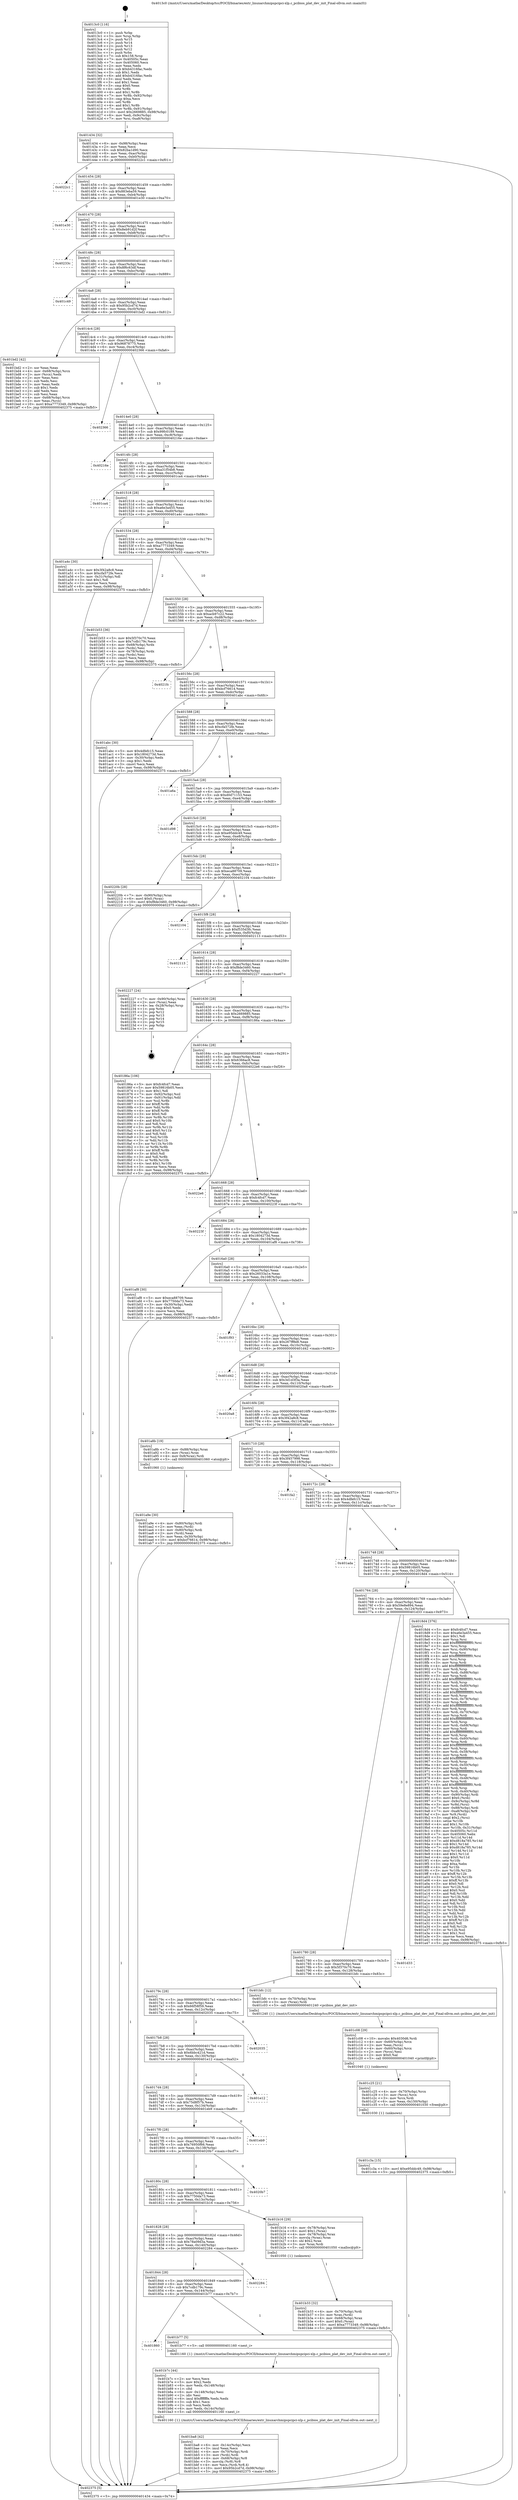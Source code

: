 digraph "0x4013c0" {
  label = "0x4013c0 (/mnt/c/Users/mathe/Desktop/tcc/POCII/binaries/extr_linuxarchmipspcipci-xlp.c_pcibios_plat_dev_init_Final-ollvm.out::main(0))"
  labelloc = "t"
  node[shape=record]

  Entry [label="",width=0.3,height=0.3,shape=circle,fillcolor=black,style=filled]
  "0x401434" [label="{
     0x401434 [32]\l
     | [instrs]\l
     &nbsp;&nbsp;0x401434 \<+6\>: mov -0x98(%rbp),%eax\l
     &nbsp;&nbsp;0x40143a \<+2\>: mov %eax,%ecx\l
     &nbsp;&nbsp;0x40143c \<+6\>: sub $0x82ba1d90,%ecx\l
     &nbsp;&nbsp;0x401442 \<+6\>: mov %eax,-0xac(%rbp)\l
     &nbsp;&nbsp;0x401448 \<+6\>: mov %ecx,-0xb0(%rbp)\l
     &nbsp;&nbsp;0x40144e \<+6\>: je 00000000004022c1 \<main+0xf01\>\l
  }"]
  "0x4022c1" [label="{
     0x4022c1\l
  }", style=dashed]
  "0x401454" [label="{
     0x401454 [28]\l
     | [instrs]\l
     &nbsp;&nbsp;0x401454 \<+5\>: jmp 0000000000401459 \<main+0x99\>\l
     &nbsp;&nbsp;0x401459 \<+6\>: mov -0xac(%rbp),%eax\l
     &nbsp;&nbsp;0x40145f \<+5\>: sub $0x883eba59,%eax\l
     &nbsp;&nbsp;0x401464 \<+6\>: mov %eax,-0xb4(%rbp)\l
     &nbsp;&nbsp;0x40146a \<+6\>: je 0000000000401e30 \<main+0xa70\>\l
  }"]
  Exit [label="",width=0.3,height=0.3,shape=circle,fillcolor=black,style=filled,peripheries=2]
  "0x401e30" [label="{
     0x401e30\l
  }", style=dashed]
  "0x401470" [label="{
     0x401470 [28]\l
     | [instrs]\l
     &nbsp;&nbsp;0x401470 \<+5\>: jmp 0000000000401475 \<main+0xb5\>\l
     &nbsp;&nbsp;0x401475 \<+6\>: mov -0xac(%rbp),%eax\l
     &nbsp;&nbsp;0x40147b \<+5\>: sub $0x8eb91d2f,%eax\l
     &nbsp;&nbsp;0x401480 \<+6\>: mov %eax,-0xb8(%rbp)\l
     &nbsp;&nbsp;0x401486 \<+6\>: je 000000000040233c \<main+0xf7c\>\l
  }"]
  "0x401c3a" [label="{
     0x401c3a [15]\l
     | [instrs]\l
     &nbsp;&nbsp;0x401c3a \<+10\>: movl $0xe95ddc49,-0x98(%rbp)\l
     &nbsp;&nbsp;0x401c44 \<+5\>: jmp 0000000000402375 \<main+0xfb5\>\l
  }"]
  "0x40233c" [label="{
     0x40233c\l
  }", style=dashed]
  "0x40148c" [label="{
     0x40148c [28]\l
     | [instrs]\l
     &nbsp;&nbsp;0x40148c \<+5\>: jmp 0000000000401491 \<main+0xd1\>\l
     &nbsp;&nbsp;0x401491 \<+6\>: mov -0xac(%rbp),%eax\l
     &nbsp;&nbsp;0x401497 \<+5\>: sub $0x8f6c63df,%eax\l
     &nbsp;&nbsp;0x40149c \<+6\>: mov %eax,-0xbc(%rbp)\l
     &nbsp;&nbsp;0x4014a2 \<+6\>: je 0000000000401c49 \<main+0x889\>\l
  }"]
  "0x401c25" [label="{
     0x401c25 [21]\l
     | [instrs]\l
     &nbsp;&nbsp;0x401c25 \<+4\>: mov -0x70(%rbp),%rcx\l
     &nbsp;&nbsp;0x401c29 \<+3\>: mov (%rcx),%rcx\l
     &nbsp;&nbsp;0x401c2c \<+3\>: mov %rcx,%rdi\l
     &nbsp;&nbsp;0x401c2f \<+6\>: mov %eax,-0x150(%rbp)\l
     &nbsp;&nbsp;0x401c35 \<+5\>: call 0000000000401030 \<free@plt\>\l
     | [calls]\l
     &nbsp;&nbsp;0x401030 \{1\} (unknown)\l
  }"]
  "0x401c49" [label="{
     0x401c49\l
  }", style=dashed]
  "0x4014a8" [label="{
     0x4014a8 [28]\l
     | [instrs]\l
     &nbsp;&nbsp;0x4014a8 \<+5\>: jmp 00000000004014ad \<main+0xed\>\l
     &nbsp;&nbsp;0x4014ad \<+6\>: mov -0xac(%rbp),%eax\l
     &nbsp;&nbsp;0x4014b3 \<+5\>: sub $0x95b2cd7d,%eax\l
     &nbsp;&nbsp;0x4014b8 \<+6\>: mov %eax,-0xc0(%rbp)\l
     &nbsp;&nbsp;0x4014be \<+6\>: je 0000000000401bd2 \<main+0x812\>\l
  }"]
  "0x401c08" [label="{
     0x401c08 [29]\l
     | [instrs]\l
     &nbsp;&nbsp;0x401c08 \<+10\>: movabs $0x4030d6,%rdi\l
     &nbsp;&nbsp;0x401c12 \<+4\>: mov -0x60(%rbp),%rcx\l
     &nbsp;&nbsp;0x401c16 \<+2\>: mov %eax,(%rcx)\l
     &nbsp;&nbsp;0x401c18 \<+4\>: mov -0x60(%rbp),%rcx\l
     &nbsp;&nbsp;0x401c1c \<+2\>: mov (%rcx),%esi\l
     &nbsp;&nbsp;0x401c1e \<+2\>: mov $0x0,%al\l
     &nbsp;&nbsp;0x401c20 \<+5\>: call 0000000000401040 \<printf@plt\>\l
     | [calls]\l
     &nbsp;&nbsp;0x401040 \{1\} (unknown)\l
  }"]
  "0x401bd2" [label="{
     0x401bd2 [42]\l
     | [instrs]\l
     &nbsp;&nbsp;0x401bd2 \<+2\>: xor %eax,%eax\l
     &nbsp;&nbsp;0x401bd4 \<+4\>: mov -0x68(%rbp),%rcx\l
     &nbsp;&nbsp;0x401bd8 \<+2\>: mov (%rcx),%edx\l
     &nbsp;&nbsp;0x401bda \<+2\>: mov %eax,%esi\l
     &nbsp;&nbsp;0x401bdc \<+2\>: sub %edx,%esi\l
     &nbsp;&nbsp;0x401bde \<+2\>: mov %eax,%edx\l
     &nbsp;&nbsp;0x401be0 \<+3\>: sub $0x1,%edx\l
     &nbsp;&nbsp;0x401be3 \<+2\>: add %edx,%esi\l
     &nbsp;&nbsp;0x401be5 \<+2\>: sub %esi,%eax\l
     &nbsp;&nbsp;0x401be7 \<+4\>: mov -0x68(%rbp),%rcx\l
     &nbsp;&nbsp;0x401beb \<+2\>: mov %eax,(%rcx)\l
     &nbsp;&nbsp;0x401bed \<+10\>: movl $0xa7773349,-0x98(%rbp)\l
     &nbsp;&nbsp;0x401bf7 \<+5\>: jmp 0000000000402375 \<main+0xfb5\>\l
  }"]
  "0x4014c4" [label="{
     0x4014c4 [28]\l
     | [instrs]\l
     &nbsp;&nbsp;0x4014c4 \<+5\>: jmp 00000000004014c9 \<main+0x109\>\l
     &nbsp;&nbsp;0x4014c9 \<+6\>: mov -0xac(%rbp),%eax\l
     &nbsp;&nbsp;0x4014cf \<+5\>: sub $0x96878775,%eax\l
     &nbsp;&nbsp;0x4014d4 \<+6\>: mov %eax,-0xc4(%rbp)\l
     &nbsp;&nbsp;0x4014da \<+6\>: je 0000000000402366 \<main+0xfa6\>\l
  }"]
  "0x401ba8" [label="{
     0x401ba8 [42]\l
     | [instrs]\l
     &nbsp;&nbsp;0x401ba8 \<+6\>: mov -0x14c(%rbp),%ecx\l
     &nbsp;&nbsp;0x401bae \<+3\>: imul %eax,%ecx\l
     &nbsp;&nbsp;0x401bb1 \<+4\>: mov -0x70(%rbp),%rdi\l
     &nbsp;&nbsp;0x401bb5 \<+3\>: mov (%rdi),%rdi\l
     &nbsp;&nbsp;0x401bb8 \<+4\>: mov -0x68(%rbp),%r8\l
     &nbsp;&nbsp;0x401bbc \<+3\>: movslq (%r8),%r8\l
     &nbsp;&nbsp;0x401bbf \<+4\>: mov %ecx,(%rdi,%r8,4)\l
     &nbsp;&nbsp;0x401bc3 \<+10\>: movl $0x95b2cd7d,-0x98(%rbp)\l
     &nbsp;&nbsp;0x401bcd \<+5\>: jmp 0000000000402375 \<main+0xfb5\>\l
  }"]
  "0x402366" [label="{
     0x402366\l
  }", style=dashed]
  "0x4014e0" [label="{
     0x4014e0 [28]\l
     | [instrs]\l
     &nbsp;&nbsp;0x4014e0 \<+5\>: jmp 00000000004014e5 \<main+0x125\>\l
     &nbsp;&nbsp;0x4014e5 \<+6\>: mov -0xac(%rbp),%eax\l
     &nbsp;&nbsp;0x4014eb \<+5\>: sub $0x99fc0189,%eax\l
     &nbsp;&nbsp;0x4014f0 \<+6\>: mov %eax,-0xc8(%rbp)\l
     &nbsp;&nbsp;0x4014f6 \<+6\>: je 000000000040216e \<main+0xdae\>\l
  }"]
  "0x401b7c" [label="{
     0x401b7c [44]\l
     | [instrs]\l
     &nbsp;&nbsp;0x401b7c \<+2\>: xor %ecx,%ecx\l
     &nbsp;&nbsp;0x401b7e \<+5\>: mov $0x2,%edx\l
     &nbsp;&nbsp;0x401b83 \<+6\>: mov %edx,-0x148(%rbp)\l
     &nbsp;&nbsp;0x401b89 \<+1\>: cltd\l
     &nbsp;&nbsp;0x401b8a \<+6\>: mov -0x148(%rbp),%esi\l
     &nbsp;&nbsp;0x401b90 \<+2\>: idiv %esi\l
     &nbsp;&nbsp;0x401b92 \<+6\>: imul $0xfffffffe,%edx,%edx\l
     &nbsp;&nbsp;0x401b98 \<+3\>: sub $0x1,%ecx\l
     &nbsp;&nbsp;0x401b9b \<+2\>: sub %ecx,%edx\l
     &nbsp;&nbsp;0x401b9d \<+6\>: mov %edx,-0x14c(%rbp)\l
     &nbsp;&nbsp;0x401ba3 \<+5\>: call 0000000000401160 \<next_i\>\l
     | [calls]\l
     &nbsp;&nbsp;0x401160 \{1\} (/mnt/c/Users/mathe/Desktop/tcc/POCII/binaries/extr_linuxarchmipspcipci-xlp.c_pcibios_plat_dev_init_Final-ollvm.out::next_i)\l
  }"]
  "0x40216e" [label="{
     0x40216e\l
  }", style=dashed]
  "0x4014fc" [label="{
     0x4014fc [28]\l
     | [instrs]\l
     &nbsp;&nbsp;0x4014fc \<+5\>: jmp 0000000000401501 \<main+0x141\>\l
     &nbsp;&nbsp;0x401501 \<+6\>: mov -0xac(%rbp),%eax\l
     &nbsp;&nbsp;0x401507 \<+5\>: sub $0xa31f54b8,%eax\l
     &nbsp;&nbsp;0x40150c \<+6\>: mov %eax,-0xcc(%rbp)\l
     &nbsp;&nbsp;0x401512 \<+6\>: je 0000000000401ca4 \<main+0x8e4\>\l
  }"]
  "0x401860" [label="{
     0x401860\l
  }", style=dashed]
  "0x401ca4" [label="{
     0x401ca4\l
  }", style=dashed]
  "0x401518" [label="{
     0x401518 [28]\l
     | [instrs]\l
     &nbsp;&nbsp;0x401518 \<+5\>: jmp 000000000040151d \<main+0x15d\>\l
     &nbsp;&nbsp;0x40151d \<+6\>: mov -0xac(%rbp),%eax\l
     &nbsp;&nbsp;0x401523 \<+5\>: sub $0xa6e3a455,%eax\l
     &nbsp;&nbsp;0x401528 \<+6\>: mov %eax,-0xd0(%rbp)\l
     &nbsp;&nbsp;0x40152e \<+6\>: je 0000000000401a4c \<main+0x68c\>\l
  }"]
  "0x401b77" [label="{
     0x401b77 [5]\l
     | [instrs]\l
     &nbsp;&nbsp;0x401b77 \<+5\>: call 0000000000401160 \<next_i\>\l
     | [calls]\l
     &nbsp;&nbsp;0x401160 \{1\} (/mnt/c/Users/mathe/Desktop/tcc/POCII/binaries/extr_linuxarchmipspcipci-xlp.c_pcibios_plat_dev_init_Final-ollvm.out::next_i)\l
  }"]
  "0x401a4c" [label="{
     0x401a4c [30]\l
     | [instrs]\l
     &nbsp;&nbsp;0x401a4c \<+5\>: mov $0x3f42a8c8,%eax\l
     &nbsp;&nbsp;0x401a51 \<+5\>: mov $0xcfa572fe,%ecx\l
     &nbsp;&nbsp;0x401a56 \<+3\>: mov -0x31(%rbp),%dl\l
     &nbsp;&nbsp;0x401a59 \<+3\>: test $0x1,%dl\l
     &nbsp;&nbsp;0x401a5c \<+3\>: cmovne %ecx,%eax\l
     &nbsp;&nbsp;0x401a5f \<+6\>: mov %eax,-0x98(%rbp)\l
     &nbsp;&nbsp;0x401a65 \<+5\>: jmp 0000000000402375 \<main+0xfb5\>\l
  }"]
  "0x401534" [label="{
     0x401534 [28]\l
     | [instrs]\l
     &nbsp;&nbsp;0x401534 \<+5\>: jmp 0000000000401539 \<main+0x179\>\l
     &nbsp;&nbsp;0x401539 \<+6\>: mov -0xac(%rbp),%eax\l
     &nbsp;&nbsp;0x40153f \<+5\>: sub $0xa7773349,%eax\l
     &nbsp;&nbsp;0x401544 \<+6\>: mov %eax,-0xd4(%rbp)\l
     &nbsp;&nbsp;0x40154a \<+6\>: je 0000000000401b53 \<main+0x793\>\l
  }"]
  "0x401844" [label="{
     0x401844 [28]\l
     | [instrs]\l
     &nbsp;&nbsp;0x401844 \<+5\>: jmp 0000000000401849 \<main+0x489\>\l
     &nbsp;&nbsp;0x401849 \<+6\>: mov -0xac(%rbp),%eax\l
     &nbsp;&nbsp;0x40184f \<+5\>: sub $0x7cdb179c,%eax\l
     &nbsp;&nbsp;0x401854 \<+6\>: mov %eax,-0x144(%rbp)\l
     &nbsp;&nbsp;0x40185a \<+6\>: je 0000000000401b77 \<main+0x7b7\>\l
  }"]
  "0x401b53" [label="{
     0x401b53 [36]\l
     | [instrs]\l
     &nbsp;&nbsp;0x401b53 \<+5\>: mov $0x5f370c70,%eax\l
     &nbsp;&nbsp;0x401b58 \<+5\>: mov $0x7cdb179c,%ecx\l
     &nbsp;&nbsp;0x401b5d \<+4\>: mov -0x68(%rbp),%rdx\l
     &nbsp;&nbsp;0x401b61 \<+2\>: mov (%rdx),%esi\l
     &nbsp;&nbsp;0x401b63 \<+4\>: mov -0x78(%rbp),%rdx\l
     &nbsp;&nbsp;0x401b67 \<+2\>: cmp (%rdx),%esi\l
     &nbsp;&nbsp;0x401b69 \<+3\>: cmovl %ecx,%eax\l
     &nbsp;&nbsp;0x401b6c \<+6\>: mov %eax,-0x98(%rbp)\l
     &nbsp;&nbsp;0x401b72 \<+5\>: jmp 0000000000402375 \<main+0xfb5\>\l
  }"]
  "0x401550" [label="{
     0x401550 [28]\l
     | [instrs]\l
     &nbsp;&nbsp;0x401550 \<+5\>: jmp 0000000000401555 \<main+0x195\>\l
     &nbsp;&nbsp;0x401555 \<+6\>: mov -0xac(%rbp),%eax\l
     &nbsp;&nbsp;0x40155b \<+5\>: sub $0xacb97c22,%eax\l
     &nbsp;&nbsp;0x401560 \<+6\>: mov %eax,-0xd8(%rbp)\l
     &nbsp;&nbsp;0x401566 \<+6\>: je 00000000004021fc \<main+0xe3c\>\l
  }"]
  "0x402284" [label="{
     0x402284\l
  }", style=dashed]
  "0x4021fc" [label="{
     0x4021fc\l
  }", style=dashed]
  "0x40156c" [label="{
     0x40156c [28]\l
     | [instrs]\l
     &nbsp;&nbsp;0x40156c \<+5\>: jmp 0000000000401571 \<main+0x1b1\>\l
     &nbsp;&nbsp;0x401571 \<+6\>: mov -0xac(%rbp),%eax\l
     &nbsp;&nbsp;0x401577 \<+5\>: sub $0xbcf76614,%eax\l
     &nbsp;&nbsp;0x40157c \<+6\>: mov %eax,-0xdc(%rbp)\l
     &nbsp;&nbsp;0x401582 \<+6\>: je 0000000000401abc \<main+0x6fc\>\l
  }"]
  "0x401b33" [label="{
     0x401b33 [32]\l
     | [instrs]\l
     &nbsp;&nbsp;0x401b33 \<+4\>: mov -0x70(%rbp),%rdi\l
     &nbsp;&nbsp;0x401b37 \<+3\>: mov %rax,(%rdi)\l
     &nbsp;&nbsp;0x401b3a \<+4\>: mov -0x68(%rbp),%rax\l
     &nbsp;&nbsp;0x401b3e \<+6\>: movl $0x0,(%rax)\l
     &nbsp;&nbsp;0x401b44 \<+10\>: movl $0xa7773349,-0x98(%rbp)\l
     &nbsp;&nbsp;0x401b4e \<+5\>: jmp 0000000000402375 \<main+0xfb5\>\l
  }"]
  "0x401abc" [label="{
     0x401abc [30]\l
     | [instrs]\l
     &nbsp;&nbsp;0x401abc \<+5\>: mov $0x4dfefc15,%eax\l
     &nbsp;&nbsp;0x401ac1 \<+5\>: mov $0x1804273d,%ecx\l
     &nbsp;&nbsp;0x401ac6 \<+3\>: mov -0x30(%rbp),%edx\l
     &nbsp;&nbsp;0x401ac9 \<+3\>: cmp $0x1,%edx\l
     &nbsp;&nbsp;0x401acc \<+3\>: cmovl %ecx,%eax\l
     &nbsp;&nbsp;0x401acf \<+6\>: mov %eax,-0x98(%rbp)\l
     &nbsp;&nbsp;0x401ad5 \<+5\>: jmp 0000000000402375 \<main+0xfb5\>\l
  }"]
  "0x401588" [label="{
     0x401588 [28]\l
     | [instrs]\l
     &nbsp;&nbsp;0x401588 \<+5\>: jmp 000000000040158d \<main+0x1cd\>\l
     &nbsp;&nbsp;0x40158d \<+6\>: mov -0xac(%rbp),%eax\l
     &nbsp;&nbsp;0x401593 \<+5\>: sub $0xcfa572fe,%eax\l
     &nbsp;&nbsp;0x401598 \<+6\>: mov %eax,-0xe0(%rbp)\l
     &nbsp;&nbsp;0x40159e \<+6\>: je 0000000000401a6a \<main+0x6aa\>\l
  }"]
  "0x401828" [label="{
     0x401828 [28]\l
     | [instrs]\l
     &nbsp;&nbsp;0x401828 \<+5\>: jmp 000000000040182d \<main+0x46d\>\l
     &nbsp;&nbsp;0x40182d \<+6\>: mov -0xac(%rbp),%eax\l
     &nbsp;&nbsp;0x401833 \<+5\>: sub $0x78a09d3a,%eax\l
     &nbsp;&nbsp;0x401838 \<+6\>: mov %eax,-0x140(%rbp)\l
     &nbsp;&nbsp;0x40183e \<+6\>: je 0000000000402284 \<main+0xec4\>\l
  }"]
  "0x401a6a" [label="{
     0x401a6a\l
  }", style=dashed]
  "0x4015a4" [label="{
     0x4015a4 [28]\l
     | [instrs]\l
     &nbsp;&nbsp;0x4015a4 \<+5\>: jmp 00000000004015a9 \<main+0x1e9\>\l
     &nbsp;&nbsp;0x4015a9 \<+6\>: mov -0xac(%rbp),%eax\l
     &nbsp;&nbsp;0x4015af \<+5\>: sub $0xd0d71153,%eax\l
     &nbsp;&nbsp;0x4015b4 \<+6\>: mov %eax,-0xe4(%rbp)\l
     &nbsp;&nbsp;0x4015ba \<+6\>: je 0000000000401d98 \<main+0x9d8\>\l
  }"]
  "0x401b16" [label="{
     0x401b16 [29]\l
     | [instrs]\l
     &nbsp;&nbsp;0x401b16 \<+4\>: mov -0x78(%rbp),%rax\l
     &nbsp;&nbsp;0x401b1a \<+6\>: movl $0x1,(%rax)\l
     &nbsp;&nbsp;0x401b20 \<+4\>: mov -0x78(%rbp),%rax\l
     &nbsp;&nbsp;0x401b24 \<+3\>: movslq (%rax),%rax\l
     &nbsp;&nbsp;0x401b27 \<+4\>: shl $0x2,%rax\l
     &nbsp;&nbsp;0x401b2b \<+3\>: mov %rax,%rdi\l
     &nbsp;&nbsp;0x401b2e \<+5\>: call 0000000000401050 \<malloc@plt\>\l
     | [calls]\l
     &nbsp;&nbsp;0x401050 \{1\} (unknown)\l
  }"]
  "0x401d98" [label="{
     0x401d98\l
  }", style=dashed]
  "0x4015c0" [label="{
     0x4015c0 [28]\l
     | [instrs]\l
     &nbsp;&nbsp;0x4015c0 \<+5\>: jmp 00000000004015c5 \<main+0x205\>\l
     &nbsp;&nbsp;0x4015c5 \<+6\>: mov -0xac(%rbp),%eax\l
     &nbsp;&nbsp;0x4015cb \<+5\>: sub $0xe95ddc49,%eax\l
     &nbsp;&nbsp;0x4015d0 \<+6\>: mov %eax,-0xe8(%rbp)\l
     &nbsp;&nbsp;0x4015d6 \<+6\>: je 000000000040220b \<main+0xe4b\>\l
  }"]
  "0x40180c" [label="{
     0x40180c [28]\l
     | [instrs]\l
     &nbsp;&nbsp;0x40180c \<+5\>: jmp 0000000000401811 \<main+0x451\>\l
     &nbsp;&nbsp;0x401811 \<+6\>: mov -0xac(%rbp),%eax\l
     &nbsp;&nbsp;0x401817 \<+5\>: sub $0x7750da73,%eax\l
     &nbsp;&nbsp;0x40181c \<+6\>: mov %eax,-0x13c(%rbp)\l
     &nbsp;&nbsp;0x401822 \<+6\>: je 0000000000401b16 \<main+0x756\>\l
  }"]
  "0x40220b" [label="{
     0x40220b [28]\l
     | [instrs]\l
     &nbsp;&nbsp;0x40220b \<+7\>: mov -0x90(%rbp),%rax\l
     &nbsp;&nbsp;0x402212 \<+6\>: movl $0x0,(%rax)\l
     &nbsp;&nbsp;0x402218 \<+10\>: movl $0xf8de3460,-0x98(%rbp)\l
     &nbsp;&nbsp;0x402222 \<+5\>: jmp 0000000000402375 \<main+0xfb5\>\l
  }"]
  "0x4015dc" [label="{
     0x4015dc [28]\l
     | [instrs]\l
     &nbsp;&nbsp;0x4015dc \<+5\>: jmp 00000000004015e1 \<main+0x221\>\l
     &nbsp;&nbsp;0x4015e1 \<+6\>: mov -0xac(%rbp),%eax\l
     &nbsp;&nbsp;0x4015e7 \<+5\>: sub $0xeca88709,%eax\l
     &nbsp;&nbsp;0x4015ec \<+6\>: mov %eax,-0xec(%rbp)\l
     &nbsp;&nbsp;0x4015f2 \<+6\>: je 0000000000402104 \<main+0xd44\>\l
  }"]
  "0x4020b7" [label="{
     0x4020b7\l
  }", style=dashed]
  "0x402104" [label="{
     0x402104\l
  }", style=dashed]
  "0x4015f8" [label="{
     0x4015f8 [28]\l
     | [instrs]\l
     &nbsp;&nbsp;0x4015f8 \<+5\>: jmp 00000000004015fd \<main+0x23d\>\l
     &nbsp;&nbsp;0x4015fd \<+6\>: mov -0xac(%rbp),%eax\l
     &nbsp;&nbsp;0x401603 \<+5\>: sub $0xf535d3fc,%eax\l
     &nbsp;&nbsp;0x401608 \<+6\>: mov %eax,-0xf0(%rbp)\l
     &nbsp;&nbsp;0x40160e \<+6\>: je 0000000000402113 \<main+0xd53\>\l
  }"]
  "0x4017f0" [label="{
     0x4017f0 [28]\l
     | [instrs]\l
     &nbsp;&nbsp;0x4017f0 \<+5\>: jmp 00000000004017f5 \<main+0x435\>\l
     &nbsp;&nbsp;0x4017f5 \<+6\>: mov -0xac(%rbp),%eax\l
     &nbsp;&nbsp;0x4017fb \<+5\>: sub $0x76950f66,%eax\l
     &nbsp;&nbsp;0x401800 \<+6\>: mov %eax,-0x138(%rbp)\l
     &nbsp;&nbsp;0x401806 \<+6\>: je 00000000004020b7 \<main+0xcf7\>\l
  }"]
  "0x402113" [label="{
     0x402113\l
  }", style=dashed]
  "0x401614" [label="{
     0x401614 [28]\l
     | [instrs]\l
     &nbsp;&nbsp;0x401614 \<+5\>: jmp 0000000000401619 \<main+0x259\>\l
     &nbsp;&nbsp;0x401619 \<+6\>: mov -0xac(%rbp),%eax\l
     &nbsp;&nbsp;0x40161f \<+5\>: sub $0xf8de3460,%eax\l
     &nbsp;&nbsp;0x401624 \<+6\>: mov %eax,-0xf4(%rbp)\l
     &nbsp;&nbsp;0x40162a \<+6\>: je 0000000000402227 \<main+0xe67\>\l
  }"]
  "0x401eb9" [label="{
     0x401eb9\l
  }", style=dashed]
  "0x402227" [label="{
     0x402227 [24]\l
     | [instrs]\l
     &nbsp;&nbsp;0x402227 \<+7\>: mov -0x90(%rbp),%rax\l
     &nbsp;&nbsp;0x40222e \<+2\>: mov (%rax),%eax\l
     &nbsp;&nbsp;0x402230 \<+4\>: lea -0x28(%rbp),%rsp\l
     &nbsp;&nbsp;0x402234 \<+1\>: pop %rbx\l
     &nbsp;&nbsp;0x402235 \<+2\>: pop %r12\l
     &nbsp;&nbsp;0x402237 \<+2\>: pop %r13\l
     &nbsp;&nbsp;0x402239 \<+2\>: pop %r14\l
     &nbsp;&nbsp;0x40223b \<+2\>: pop %r15\l
     &nbsp;&nbsp;0x40223d \<+1\>: pop %rbp\l
     &nbsp;&nbsp;0x40223e \<+1\>: ret\l
  }"]
  "0x401630" [label="{
     0x401630 [28]\l
     | [instrs]\l
     &nbsp;&nbsp;0x401630 \<+5\>: jmp 0000000000401635 \<main+0x275\>\l
     &nbsp;&nbsp;0x401635 \<+6\>: mov -0xac(%rbp),%eax\l
     &nbsp;&nbsp;0x40163b \<+5\>: sub $0x2669885,%eax\l
     &nbsp;&nbsp;0x401640 \<+6\>: mov %eax,-0xf8(%rbp)\l
     &nbsp;&nbsp;0x401646 \<+6\>: je 000000000040186a \<main+0x4aa\>\l
  }"]
  "0x4017d4" [label="{
     0x4017d4 [28]\l
     | [instrs]\l
     &nbsp;&nbsp;0x4017d4 \<+5\>: jmp 00000000004017d9 \<main+0x419\>\l
     &nbsp;&nbsp;0x4017d9 \<+6\>: mov -0xac(%rbp),%eax\l
     &nbsp;&nbsp;0x4017df \<+5\>: sub $0x75d8f57b,%eax\l
     &nbsp;&nbsp;0x4017e4 \<+6\>: mov %eax,-0x134(%rbp)\l
     &nbsp;&nbsp;0x4017ea \<+6\>: je 0000000000401eb9 \<main+0xaf9\>\l
  }"]
  "0x40186a" [label="{
     0x40186a [106]\l
     | [instrs]\l
     &nbsp;&nbsp;0x40186a \<+5\>: mov $0xfc4fcd7,%eax\l
     &nbsp;&nbsp;0x40186f \<+5\>: mov $0x59816b05,%ecx\l
     &nbsp;&nbsp;0x401874 \<+2\>: mov $0x1,%dl\l
     &nbsp;&nbsp;0x401876 \<+7\>: mov -0x92(%rbp),%sil\l
     &nbsp;&nbsp;0x40187d \<+7\>: mov -0x91(%rbp),%dil\l
     &nbsp;&nbsp;0x401884 \<+3\>: mov %sil,%r8b\l
     &nbsp;&nbsp;0x401887 \<+4\>: xor $0xff,%r8b\l
     &nbsp;&nbsp;0x40188b \<+3\>: mov %dil,%r9b\l
     &nbsp;&nbsp;0x40188e \<+4\>: xor $0xff,%r9b\l
     &nbsp;&nbsp;0x401892 \<+3\>: xor $0x0,%dl\l
     &nbsp;&nbsp;0x401895 \<+3\>: mov %r8b,%r10b\l
     &nbsp;&nbsp;0x401898 \<+4\>: and $0x0,%r10b\l
     &nbsp;&nbsp;0x40189c \<+3\>: and %dl,%sil\l
     &nbsp;&nbsp;0x40189f \<+3\>: mov %r9b,%r11b\l
     &nbsp;&nbsp;0x4018a2 \<+4\>: and $0x0,%r11b\l
     &nbsp;&nbsp;0x4018a6 \<+3\>: and %dl,%dil\l
     &nbsp;&nbsp;0x4018a9 \<+3\>: or %sil,%r10b\l
     &nbsp;&nbsp;0x4018ac \<+3\>: or %dil,%r11b\l
     &nbsp;&nbsp;0x4018af \<+3\>: xor %r11b,%r10b\l
     &nbsp;&nbsp;0x4018b2 \<+3\>: or %r9b,%r8b\l
     &nbsp;&nbsp;0x4018b5 \<+4\>: xor $0xff,%r8b\l
     &nbsp;&nbsp;0x4018b9 \<+3\>: or $0x0,%dl\l
     &nbsp;&nbsp;0x4018bc \<+3\>: and %dl,%r8b\l
     &nbsp;&nbsp;0x4018bf \<+3\>: or %r8b,%r10b\l
     &nbsp;&nbsp;0x4018c2 \<+4\>: test $0x1,%r10b\l
     &nbsp;&nbsp;0x4018c6 \<+3\>: cmovne %ecx,%eax\l
     &nbsp;&nbsp;0x4018c9 \<+6\>: mov %eax,-0x98(%rbp)\l
     &nbsp;&nbsp;0x4018cf \<+5\>: jmp 0000000000402375 \<main+0xfb5\>\l
  }"]
  "0x40164c" [label="{
     0x40164c [28]\l
     | [instrs]\l
     &nbsp;&nbsp;0x40164c \<+5\>: jmp 0000000000401651 \<main+0x291\>\l
     &nbsp;&nbsp;0x401651 \<+6\>: mov -0xac(%rbp),%eax\l
     &nbsp;&nbsp;0x401657 \<+5\>: sub $0x6366ac8,%eax\l
     &nbsp;&nbsp;0x40165c \<+6\>: mov %eax,-0xfc(%rbp)\l
     &nbsp;&nbsp;0x401662 \<+6\>: je 00000000004022e6 \<main+0xf26\>\l
  }"]
  "0x402375" [label="{
     0x402375 [5]\l
     | [instrs]\l
     &nbsp;&nbsp;0x402375 \<+5\>: jmp 0000000000401434 \<main+0x74\>\l
  }"]
  "0x4013c0" [label="{
     0x4013c0 [116]\l
     | [instrs]\l
     &nbsp;&nbsp;0x4013c0 \<+1\>: push %rbp\l
     &nbsp;&nbsp;0x4013c1 \<+3\>: mov %rsp,%rbp\l
     &nbsp;&nbsp;0x4013c4 \<+2\>: push %r15\l
     &nbsp;&nbsp;0x4013c6 \<+2\>: push %r14\l
     &nbsp;&nbsp;0x4013c8 \<+2\>: push %r13\l
     &nbsp;&nbsp;0x4013ca \<+2\>: push %r12\l
     &nbsp;&nbsp;0x4013cc \<+1\>: push %rbx\l
     &nbsp;&nbsp;0x4013cd \<+7\>: sub $0x158,%rsp\l
     &nbsp;&nbsp;0x4013d4 \<+7\>: mov 0x40505c,%eax\l
     &nbsp;&nbsp;0x4013db \<+7\>: mov 0x405060,%ecx\l
     &nbsp;&nbsp;0x4013e2 \<+2\>: mov %eax,%edx\l
     &nbsp;&nbsp;0x4013e4 \<+6\>: sub $0xb4316fac,%edx\l
     &nbsp;&nbsp;0x4013ea \<+3\>: sub $0x1,%edx\l
     &nbsp;&nbsp;0x4013ed \<+6\>: add $0xb4316fac,%edx\l
     &nbsp;&nbsp;0x4013f3 \<+3\>: imul %edx,%eax\l
     &nbsp;&nbsp;0x4013f6 \<+3\>: and $0x1,%eax\l
     &nbsp;&nbsp;0x4013f9 \<+3\>: cmp $0x0,%eax\l
     &nbsp;&nbsp;0x4013fc \<+4\>: sete %r8b\l
     &nbsp;&nbsp;0x401400 \<+4\>: and $0x1,%r8b\l
     &nbsp;&nbsp;0x401404 \<+7\>: mov %r8b,-0x92(%rbp)\l
     &nbsp;&nbsp;0x40140b \<+3\>: cmp $0xa,%ecx\l
     &nbsp;&nbsp;0x40140e \<+4\>: setl %r8b\l
     &nbsp;&nbsp;0x401412 \<+4\>: and $0x1,%r8b\l
     &nbsp;&nbsp;0x401416 \<+7\>: mov %r8b,-0x91(%rbp)\l
     &nbsp;&nbsp;0x40141d \<+10\>: movl $0x2669885,-0x98(%rbp)\l
     &nbsp;&nbsp;0x401427 \<+6\>: mov %edi,-0x9c(%rbp)\l
     &nbsp;&nbsp;0x40142d \<+7\>: mov %rsi,-0xa8(%rbp)\l
  }"]
  "0x401e12" [label="{
     0x401e12\l
  }", style=dashed]
  "0x4022e6" [label="{
     0x4022e6\l
  }", style=dashed]
  "0x401668" [label="{
     0x401668 [28]\l
     | [instrs]\l
     &nbsp;&nbsp;0x401668 \<+5\>: jmp 000000000040166d \<main+0x2ad\>\l
     &nbsp;&nbsp;0x40166d \<+6\>: mov -0xac(%rbp),%eax\l
     &nbsp;&nbsp;0x401673 \<+5\>: sub $0xfc4fcd7,%eax\l
     &nbsp;&nbsp;0x401678 \<+6\>: mov %eax,-0x100(%rbp)\l
     &nbsp;&nbsp;0x40167e \<+6\>: je 000000000040223f \<main+0xe7f\>\l
  }"]
  "0x4017b8" [label="{
     0x4017b8 [28]\l
     | [instrs]\l
     &nbsp;&nbsp;0x4017b8 \<+5\>: jmp 00000000004017bd \<main+0x3fd\>\l
     &nbsp;&nbsp;0x4017bd \<+6\>: mov -0xac(%rbp),%eax\l
     &nbsp;&nbsp;0x4017c3 \<+5\>: sub $0x6bbc421d,%eax\l
     &nbsp;&nbsp;0x4017c8 \<+6\>: mov %eax,-0x130(%rbp)\l
     &nbsp;&nbsp;0x4017ce \<+6\>: je 0000000000401e12 \<main+0xa52\>\l
  }"]
  "0x40223f" [label="{
     0x40223f\l
  }", style=dashed]
  "0x401684" [label="{
     0x401684 [28]\l
     | [instrs]\l
     &nbsp;&nbsp;0x401684 \<+5\>: jmp 0000000000401689 \<main+0x2c9\>\l
     &nbsp;&nbsp;0x401689 \<+6\>: mov -0xac(%rbp),%eax\l
     &nbsp;&nbsp;0x40168f \<+5\>: sub $0x1804273d,%eax\l
     &nbsp;&nbsp;0x401694 \<+6\>: mov %eax,-0x104(%rbp)\l
     &nbsp;&nbsp;0x40169a \<+6\>: je 0000000000401af8 \<main+0x738\>\l
  }"]
  "0x402035" [label="{
     0x402035\l
  }", style=dashed]
  "0x401af8" [label="{
     0x401af8 [30]\l
     | [instrs]\l
     &nbsp;&nbsp;0x401af8 \<+5\>: mov $0xeca88709,%eax\l
     &nbsp;&nbsp;0x401afd \<+5\>: mov $0x7750da73,%ecx\l
     &nbsp;&nbsp;0x401b02 \<+3\>: mov -0x30(%rbp),%edx\l
     &nbsp;&nbsp;0x401b05 \<+3\>: cmp $0x0,%edx\l
     &nbsp;&nbsp;0x401b08 \<+3\>: cmove %ecx,%eax\l
     &nbsp;&nbsp;0x401b0b \<+6\>: mov %eax,-0x98(%rbp)\l
     &nbsp;&nbsp;0x401b11 \<+5\>: jmp 0000000000402375 \<main+0xfb5\>\l
  }"]
  "0x4016a0" [label="{
     0x4016a0 [28]\l
     | [instrs]\l
     &nbsp;&nbsp;0x4016a0 \<+5\>: jmp 00000000004016a5 \<main+0x2e5\>\l
     &nbsp;&nbsp;0x4016a5 \<+6\>: mov -0xac(%rbp),%eax\l
     &nbsp;&nbsp;0x4016ab \<+5\>: sub $0x26033a1e,%eax\l
     &nbsp;&nbsp;0x4016b0 \<+6\>: mov %eax,-0x108(%rbp)\l
     &nbsp;&nbsp;0x4016b6 \<+6\>: je 0000000000401f93 \<main+0xbd3\>\l
  }"]
  "0x40179c" [label="{
     0x40179c [28]\l
     | [instrs]\l
     &nbsp;&nbsp;0x40179c \<+5\>: jmp 00000000004017a1 \<main+0x3e1\>\l
     &nbsp;&nbsp;0x4017a1 \<+6\>: mov -0xac(%rbp),%eax\l
     &nbsp;&nbsp;0x4017a7 \<+5\>: sub $0x66f58f59,%eax\l
     &nbsp;&nbsp;0x4017ac \<+6\>: mov %eax,-0x12c(%rbp)\l
     &nbsp;&nbsp;0x4017b2 \<+6\>: je 0000000000402035 \<main+0xc75\>\l
  }"]
  "0x401f93" [label="{
     0x401f93\l
  }", style=dashed]
  "0x4016bc" [label="{
     0x4016bc [28]\l
     | [instrs]\l
     &nbsp;&nbsp;0x4016bc \<+5\>: jmp 00000000004016c1 \<main+0x301\>\l
     &nbsp;&nbsp;0x4016c1 \<+6\>: mov -0xac(%rbp),%eax\l
     &nbsp;&nbsp;0x4016c7 \<+5\>: sub $0x267ff8e8,%eax\l
     &nbsp;&nbsp;0x4016cc \<+6\>: mov %eax,-0x10c(%rbp)\l
     &nbsp;&nbsp;0x4016d2 \<+6\>: je 0000000000401d42 \<main+0x982\>\l
  }"]
  "0x401bfc" [label="{
     0x401bfc [12]\l
     | [instrs]\l
     &nbsp;&nbsp;0x401bfc \<+4\>: mov -0x70(%rbp),%rax\l
     &nbsp;&nbsp;0x401c00 \<+3\>: mov (%rax),%rdi\l
     &nbsp;&nbsp;0x401c03 \<+5\>: call 0000000000401240 \<pcibios_plat_dev_init\>\l
     | [calls]\l
     &nbsp;&nbsp;0x401240 \{1\} (/mnt/c/Users/mathe/Desktop/tcc/POCII/binaries/extr_linuxarchmipspcipci-xlp.c_pcibios_plat_dev_init_Final-ollvm.out::pcibios_plat_dev_init)\l
  }"]
  "0x401d42" [label="{
     0x401d42\l
  }", style=dashed]
  "0x4016d8" [label="{
     0x4016d8 [28]\l
     | [instrs]\l
     &nbsp;&nbsp;0x4016d8 \<+5\>: jmp 00000000004016dd \<main+0x31d\>\l
     &nbsp;&nbsp;0x4016dd \<+6\>: mov -0xac(%rbp),%eax\l
     &nbsp;&nbsp;0x4016e3 \<+5\>: sub $0x3d1d3f3a,%eax\l
     &nbsp;&nbsp;0x4016e8 \<+6\>: mov %eax,-0x110(%rbp)\l
     &nbsp;&nbsp;0x4016ee \<+6\>: je 00000000004020a8 \<main+0xce8\>\l
  }"]
  "0x401780" [label="{
     0x401780 [28]\l
     | [instrs]\l
     &nbsp;&nbsp;0x401780 \<+5\>: jmp 0000000000401785 \<main+0x3c5\>\l
     &nbsp;&nbsp;0x401785 \<+6\>: mov -0xac(%rbp),%eax\l
     &nbsp;&nbsp;0x40178b \<+5\>: sub $0x5f370c70,%eax\l
     &nbsp;&nbsp;0x401790 \<+6\>: mov %eax,-0x128(%rbp)\l
     &nbsp;&nbsp;0x401796 \<+6\>: je 0000000000401bfc \<main+0x83c\>\l
  }"]
  "0x4020a8" [label="{
     0x4020a8\l
  }", style=dashed]
  "0x4016f4" [label="{
     0x4016f4 [28]\l
     | [instrs]\l
     &nbsp;&nbsp;0x4016f4 \<+5\>: jmp 00000000004016f9 \<main+0x339\>\l
     &nbsp;&nbsp;0x4016f9 \<+6\>: mov -0xac(%rbp),%eax\l
     &nbsp;&nbsp;0x4016ff \<+5\>: sub $0x3f42a8c8,%eax\l
     &nbsp;&nbsp;0x401704 \<+6\>: mov %eax,-0x114(%rbp)\l
     &nbsp;&nbsp;0x40170a \<+6\>: je 0000000000401a8b \<main+0x6cb\>\l
  }"]
  "0x401d33" [label="{
     0x401d33\l
  }", style=dashed]
  "0x401a8b" [label="{
     0x401a8b [19]\l
     | [instrs]\l
     &nbsp;&nbsp;0x401a8b \<+7\>: mov -0x88(%rbp),%rax\l
     &nbsp;&nbsp;0x401a92 \<+3\>: mov (%rax),%rax\l
     &nbsp;&nbsp;0x401a95 \<+4\>: mov 0x8(%rax),%rdi\l
     &nbsp;&nbsp;0x401a99 \<+5\>: call 0000000000401060 \<atoi@plt\>\l
     | [calls]\l
     &nbsp;&nbsp;0x401060 \{1\} (unknown)\l
  }"]
  "0x401710" [label="{
     0x401710 [28]\l
     | [instrs]\l
     &nbsp;&nbsp;0x401710 \<+5\>: jmp 0000000000401715 \<main+0x355\>\l
     &nbsp;&nbsp;0x401715 \<+6\>: mov -0xac(%rbp),%eax\l
     &nbsp;&nbsp;0x40171b \<+5\>: sub $0x3f457998,%eax\l
     &nbsp;&nbsp;0x401720 \<+6\>: mov %eax,-0x118(%rbp)\l
     &nbsp;&nbsp;0x401726 \<+6\>: je 0000000000401fa2 \<main+0xbe2\>\l
  }"]
  "0x401a9e" [label="{
     0x401a9e [30]\l
     | [instrs]\l
     &nbsp;&nbsp;0x401a9e \<+4\>: mov -0x80(%rbp),%rdi\l
     &nbsp;&nbsp;0x401aa2 \<+2\>: mov %eax,(%rdi)\l
     &nbsp;&nbsp;0x401aa4 \<+4\>: mov -0x80(%rbp),%rdi\l
     &nbsp;&nbsp;0x401aa8 \<+2\>: mov (%rdi),%eax\l
     &nbsp;&nbsp;0x401aaa \<+3\>: mov %eax,-0x30(%rbp)\l
     &nbsp;&nbsp;0x401aad \<+10\>: movl $0xbcf76614,-0x98(%rbp)\l
     &nbsp;&nbsp;0x401ab7 \<+5\>: jmp 0000000000402375 \<main+0xfb5\>\l
  }"]
  "0x401fa2" [label="{
     0x401fa2\l
  }", style=dashed]
  "0x40172c" [label="{
     0x40172c [28]\l
     | [instrs]\l
     &nbsp;&nbsp;0x40172c \<+5\>: jmp 0000000000401731 \<main+0x371\>\l
     &nbsp;&nbsp;0x401731 \<+6\>: mov -0xac(%rbp),%eax\l
     &nbsp;&nbsp;0x401737 \<+5\>: sub $0x4dfefc15,%eax\l
     &nbsp;&nbsp;0x40173c \<+6\>: mov %eax,-0x11c(%rbp)\l
     &nbsp;&nbsp;0x401742 \<+6\>: je 0000000000401ada \<main+0x71a\>\l
  }"]
  "0x401764" [label="{
     0x401764 [28]\l
     | [instrs]\l
     &nbsp;&nbsp;0x401764 \<+5\>: jmp 0000000000401769 \<main+0x3a9\>\l
     &nbsp;&nbsp;0x401769 \<+6\>: mov -0xac(%rbp),%eax\l
     &nbsp;&nbsp;0x40176f \<+5\>: sub $0x59e8e894,%eax\l
     &nbsp;&nbsp;0x401774 \<+6\>: mov %eax,-0x124(%rbp)\l
     &nbsp;&nbsp;0x40177a \<+6\>: je 0000000000401d33 \<main+0x973\>\l
  }"]
  "0x401ada" [label="{
     0x401ada\l
  }", style=dashed]
  "0x401748" [label="{
     0x401748 [28]\l
     | [instrs]\l
     &nbsp;&nbsp;0x401748 \<+5\>: jmp 000000000040174d \<main+0x38d\>\l
     &nbsp;&nbsp;0x40174d \<+6\>: mov -0xac(%rbp),%eax\l
     &nbsp;&nbsp;0x401753 \<+5\>: sub $0x59816b05,%eax\l
     &nbsp;&nbsp;0x401758 \<+6\>: mov %eax,-0x120(%rbp)\l
     &nbsp;&nbsp;0x40175e \<+6\>: je 00000000004018d4 \<main+0x514\>\l
  }"]
  "0x4018d4" [label="{
     0x4018d4 [376]\l
     | [instrs]\l
     &nbsp;&nbsp;0x4018d4 \<+5\>: mov $0xfc4fcd7,%eax\l
     &nbsp;&nbsp;0x4018d9 \<+5\>: mov $0xa6e3a455,%ecx\l
     &nbsp;&nbsp;0x4018de \<+2\>: mov $0x1,%dl\l
     &nbsp;&nbsp;0x4018e0 \<+3\>: mov %rsp,%rsi\l
     &nbsp;&nbsp;0x4018e3 \<+4\>: add $0xfffffffffffffff0,%rsi\l
     &nbsp;&nbsp;0x4018e7 \<+3\>: mov %rsi,%rsp\l
     &nbsp;&nbsp;0x4018ea \<+7\>: mov %rsi,-0x90(%rbp)\l
     &nbsp;&nbsp;0x4018f1 \<+3\>: mov %rsp,%rsi\l
     &nbsp;&nbsp;0x4018f4 \<+4\>: add $0xfffffffffffffff0,%rsi\l
     &nbsp;&nbsp;0x4018f8 \<+3\>: mov %rsi,%rsp\l
     &nbsp;&nbsp;0x4018fb \<+3\>: mov %rsp,%rdi\l
     &nbsp;&nbsp;0x4018fe \<+4\>: add $0xfffffffffffffff0,%rdi\l
     &nbsp;&nbsp;0x401902 \<+3\>: mov %rdi,%rsp\l
     &nbsp;&nbsp;0x401905 \<+7\>: mov %rdi,-0x88(%rbp)\l
     &nbsp;&nbsp;0x40190c \<+3\>: mov %rsp,%rdi\l
     &nbsp;&nbsp;0x40190f \<+4\>: add $0xfffffffffffffff0,%rdi\l
     &nbsp;&nbsp;0x401913 \<+3\>: mov %rdi,%rsp\l
     &nbsp;&nbsp;0x401916 \<+4\>: mov %rdi,-0x80(%rbp)\l
     &nbsp;&nbsp;0x40191a \<+3\>: mov %rsp,%rdi\l
     &nbsp;&nbsp;0x40191d \<+4\>: add $0xfffffffffffffff0,%rdi\l
     &nbsp;&nbsp;0x401921 \<+3\>: mov %rdi,%rsp\l
     &nbsp;&nbsp;0x401924 \<+4\>: mov %rdi,-0x78(%rbp)\l
     &nbsp;&nbsp;0x401928 \<+3\>: mov %rsp,%rdi\l
     &nbsp;&nbsp;0x40192b \<+4\>: add $0xfffffffffffffff0,%rdi\l
     &nbsp;&nbsp;0x40192f \<+3\>: mov %rdi,%rsp\l
     &nbsp;&nbsp;0x401932 \<+4\>: mov %rdi,-0x70(%rbp)\l
     &nbsp;&nbsp;0x401936 \<+3\>: mov %rsp,%rdi\l
     &nbsp;&nbsp;0x401939 \<+4\>: add $0xfffffffffffffff0,%rdi\l
     &nbsp;&nbsp;0x40193d \<+3\>: mov %rdi,%rsp\l
     &nbsp;&nbsp;0x401940 \<+4\>: mov %rdi,-0x68(%rbp)\l
     &nbsp;&nbsp;0x401944 \<+3\>: mov %rsp,%rdi\l
     &nbsp;&nbsp;0x401947 \<+4\>: add $0xfffffffffffffff0,%rdi\l
     &nbsp;&nbsp;0x40194b \<+3\>: mov %rdi,%rsp\l
     &nbsp;&nbsp;0x40194e \<+4\>: mov %rdi,-0x60(%rbp)\l
     &nbsp;&nbsp;0x401952 \<+3\>: mov %rsp,%rdi\l
     &nbsp;&nbsp;0x401955 \<+4\>: add $0xfffffffffffffff0,%rdi\l
     &nbsp;&nbsp;0x401959 \<+3\>: mov %rdi,%rsp\l
     &nbsp;&nbsp;0x40195c \<+4\>: mov %rdi,-0x58(%rbp)\l
     &nbsp;&nbsp;0x401960 \<+3\>: mov %rsp,%rdi\l
     &nbsp;&nbsp;0x401963 \<+4\>: add $0xfffffffffffffff0,%rdi\l
     &nbsp;&nbsp;0x401967 \<+3\>: mov %rdi,%rsp\l
     &nbsp;&nbsp;0x40196a \<+4\>: mov %rdi,-0x50(%rbp)\l
     &nbsp;&nbsp;0x40196e \<+3\>: mov %rsp,%rdi\l
     &nbsp;&nbsp;0x401971 \<+4\>: add $0xfffffffffffffff0,%rdi\l
     &nbsp;&nbsp;0x401975 \<+3\>: mov %rdi,%rsp\l
     &nbsp;&nbsp;0x401978 \<+4\>: mov %rdi,-0x48(%rbp)\l
     &nbsp;&nbsp;0x40197c \<+3\>: mov %rsp,%rdi\l
     &nbsp;&nbsp;0x40197f \<+4\>: add $0xfffffffffffffff0,%rdi\l
     &nbsp;&nbsp;0x401983 \<+3\>: mov %rdi,%rsp\l
     &nbsp;&nbsp;0x401986 \<+4\>: mov %rdi,-0x40(%rbp)\l
     &nbsp;&nbsp;0x40198a \<+7\>: mov -0x90(%rbp),%rdi\l
     &nbsp;&nbsp;0x401991 \<+6\>: movl $0x0,(%rdi)\l
     &nbsp;&nbsp;0x401997 \<+7\>: mov -0x9c(%rbp),%r8d\l
     &nbsp;&nbsp;0x40199e \<+3\>: mov %r8d,(%rsi)\l
     &nbsp;&nbsp;0x4019a1 \<+7\>: mov -0x88(%rbp),%rdi\l
     &nbsp;&nbsp;0x4019a8 \<+7\>: mov -0xa8(%rbp),%r9\l
     &nbsp;&nbsp;0x4019af \<+3\>: mov %r9,(%rdi)\l
     &nbsp;&nbsp;0x4019b2 \<+3\>: cmpl $0x2,(%rsi)\l
     &nbsp;&nbsp;0x4019b5 \<+4\>: setne %r10b\l
     &nbsp;&nbsp;0x4019b9 \<+4\>: and $0x1,%r10b\l
     &nbsp;&nbsp;0x4019bd \<+4\>: mov %r10b,-0x31(%rbp)\l
     &nbsp;&nbsp;0x4019c1 \<+8\>: mov 0x40505c,%r11d\l
     &nbsp;&nbsp;0x4019c9 \<+7\>: mov 0x405060,%ebx\l
     &nbsp;&nbsp;0x4019d0 \<+3\>: mov %r11d,%r14d\l
     &nbsp;&nbsp;0x4019d3 \<+7\>: add $0xd818a785,%r14d\l
     &nbsp;&nbsp;0x4019da \<+4\>: sub $0x1,%r14d\l
     &nbsp;&nbsp;0x4019de \<+7\>: sub $0xd818a785,%r14d\l
     &nbsp;&nbsp;0x4019e5 \<+4\>: imul %r14d,%r11d\l
     &nbsp;&nbsp;0x4019e9 \<+4\>: and $0x1,%r11d\l
     &nbsp;&nbsp;0x4019ed \<+4\>: cmp $0x0,%r11d\l
     &nbsp;&nbsp;0x4019f1 \<+4\>: sete %r10b\l
     &nbsp;&nbsp;0x4019f5 \<+3\>: cmp $0xa,%ebx\l
     &nbsp;&nbsp;0x4019f8 \<+4\>: setl %r15b\l
     &nbsp;&nbsp;0x4019fc \<+3\>: mov %r10b,%r12b\l
     &nbsp;&nbsp;0x4019ff \<+4\>: xor $0xff,%r12b\l
     &nbsp;&nbsp;0x401a03 \<+3\>: mov %r15b,%r13b\l
     &nbsp;&nbsp;0x401a06 \<+4\>: xor $0xff,%r13b\l
     &nbsp;&nbsp;0x401a0a \<+3\>: xor $0x0,%dl\l
     &nbsp;&nbsp;0x401a0d \<+3\>: mov %r12b,%sil\l
     &nbsp;&nbsp;0x401a10 \<+4\>: and $0x0,%sil\l
     &nbsp;&nbsp;0x401a14 \<+3\>: and %dl,%r10b\l
     &nbsp;&nbsp;0x401a17 \<+3\>: mov %r13b,%dil\l
     &nbsp;&nbsp;0x401a1a \<+4\>: and $0x0,%dil\l
     &nbsp;&nbsp;0x401a1e \<+3\>: and %dl,%r15b\l
     &nbsp;&nbsp;0x401a21 \<+3\>: or %r10b,%sil\l
     &nbsp;&nbsp;0x401a24 \<+3\>: or %r15b,%dil\l
     &nbsp;&nbsp;0x401a27 \<+3\>: xor %dil,%sil\l
     &nbsp;&nbsp;0x401a2a \<+3\>: or %r13b,%r12b\l
     &nbsp;&nbsp;0x401a2d \<+4\>: xor $0xff,%r12b\l
     &nbsp;&nbsp;0x401a31 \<+3\>: or $0x0,%dl\l
     &nbsp;&nbsp;0x401a34 \<+3\>: and %dl,%r12b\l
     &nbsp;&nbsp;0x401a37 \<+3\>: or %r12b,%sil\l
     &nbsp;&nbsp;0x401a3a \<+4\>: test $0x1,%sil\l
     &nbsp;&nbsp;0x401a3e \<+3\>: cmovne %ecx,%eax\l
     &nbsp;&nbsp;0x401a41 \<+6\>: mov %eax,-0x98(%rbp)\l
     &nbsp;&nbsp;0x401a47 \<+5\>: jmp 0000000000402375 \<main+0xfb5\>\l
  }"]
  Entry -> "0x4013c0" [label=" 1"]
  "0x401434" -> "0x4022c1" [label=" 0"]
  "0x401434" -> "0x401454" [label=" 14"]
  "0x402227" -> Exit [label=" 1"]
  "0x401454" -> "0x401e30" [label=" 0"]
  "0x401454" -> "0x401470" [label=" 14"]
  "0x40220b" -> "0x402375" [label=" 1"]
  "0x401470" -> "0x40233c" [label=" 0"]
  "0x401470" -> "0x40148c" [label=" 14"]
  "0x401c3a" -> "0x402375" [label=" 1"]
  "0x40148c" -> "0x401c49" [label=" 0"]
  "0x40148c" -> "0x4014a8" [label=" 14"]
  "0x401c25" -> "0x401c3a" [label=" 1"]
  "0x4014a8" -> "0x401bd2" [label=" 1"]
  "0x4014a8" -> "0x4014c4" [label=" 13"]
  "0x401c08" -> "0x401c25" [label=" 1"]
  "0x4014c4" -> "0x402366" [label=" 0"]
  "0x4014c4" -> "0x4014e0" [label=" 13"]
  "0x401bfc" -> "0x401c08" [label=" 1"]
  "0x4014e0" -> "0x40216e" [label=" 0"]
  "0x4014e0" -> "0x4014fc" [label=" 13"]
  "0x401bd2" -> "0x402375" [label=" 1"]
  "0x4014fc" -> "0x401ca4" [label=" 0"]
  "0x4014fc" -> "0x401518" [label=" 13"]
  "0x401ba8" -> "0x402375" [label=" 1"]
  "0x401518" -> "0x401a4c" [label=" 1"]
  "0x401518" -> "0x401534" [label=" 12"]
  "0x401b7c" -> "0x401ba8" [label=" 1"]
  "0x401534" -> "0x401b53" [label=" 2"]
  "0x401534" -> "0x401550" [label=" 10"]
  "0x401844" -> "0x401860" [label=" 0"]
  "0x401550" -> "0x4021fc" [label=" 0"]
  "0x401550" -> "0x40156c" [label=" 10"]
  "0x401844" -> "0x401b77" [label=" 1"]
  "0x40156c" -> "0x401abc" [label=" 1"]
  "0x40156c" -> "0x401588" [label=" 9"]
  "0x401828" -> "0x401844" [label=" 1"]
  "0x401588" -> "0x401a6a" [label=" 0"]
  "0x401588" -> "0x4015a4" [label=" 9"]
  "0x401828" -> "0x402284" [label=" 0"]
  "0x4015a4" -> "0x401d98" [label=" 0"]
  "0x4015a4" -> "0x4015c0" [label=" 9"]
  "0x401b77" -> "0x401b7c" [label=" 1"]
  "0x4015c0" -> "0x40220b" [label=" 1"]
  "0x4015c0" -> "0x4015dc" [label=" 8"]
  "0x401b33" -> "0x402375" [label=" 1"]
  "0x4015dc" -> "0x402104" [label=" 0"]
  "0x4015dc" -> "0x4015f8" [label=" 8"]
  "0x401b16" -> "0x401b33" [label=" 1"]
  "0x4015f8" -> "0x402113" [label=" 0"]
  "0x4015f8" -> "0x401614" [label=" 8"]
  "0x40180c" -> "0x401b16" [label=" 1"]
  "0x401614" -> "0x402227" [label=" 1"]
  "0x401614" -> "0x401630" [label=" 7"]
  "0x401b53" -> "0x402375" [label=" 2"]
  "0x401630" -> "0x40186a" [label=" 1"]
  "0x401630" -> "0x40164c" [label=" 6"]
  "0x40186a" -> "0x402375" [label=" 1"]
  "0x4013c0" -> "0x401434" [label=" 1"]
  "0x402375" -> "0x401434" [label=" 13"]
  "0x4017f0" -> "0x4020b7" [label=" 0"]
  "0x40164c" -> "0x4022e6" [label=" 0"]
  "0x40164c" -> "0x401668" [label=" 6"]
  "0x40180c" -> "0x401828" [label=" 1"]
  "0x401668" -> "0x40223f" [label=" 0"]
  "0x401668" -> "0x401684" [label=" 6"]
  "0x4017d4" -> "0x401eb9" [label=" 0"]
  "0x401684" -> "0x401af8" [label=" 1"]
  "0x401684" -> "0x4016a0" [label=" 5"]
  "0x4017f0" -> "0x40180c" [label=" 2"]
  "0x4016a0" -> "0x401f93" [label=" 0"]
  "0x4016a0" -> "0x4016bc" [label=" 5"]
  "0x4017b8" -> "0x401e12" [label=" 0"]
  "0x4016bc" -> "0x401d42" [label=" 0"]
  "0x4016bc" -> "0x4016d8" [label=" 5"]
  "0x4017d4" -> "0x4017f0" [label=" 2"]
  "0x4016d8" -> "0x4020a8" [label=" 0"]
  "0x4016d8" -> "0x4016f4" [label=" 5"]
  "0x40179c" -> "0x402035" [label=" 0"]
  "0x4016f4" -> "0x401a8b" [label=" 1"]
  "0x4016f4" -> "0x401710" [label=" 4"]
  "0x4017b8" -> "0x4017d4" [label=" 2"]
  "0x401710" -> "0x401fa2" [label=" 0"]
  "0x401710" -> "0x40172c" [label=" 4"]
  "0x401780" -> "0x401bfc" [label=" 1"]
  "0x40172c" -> "0x401ada" [label=" 0"]
  "0x40172c" -> "0x401748" [label=" 4"]
  "0x401764" -> "0x401780" [label=" 3"]
  "0x401748" -> "0x4018d4" [label=" 1"]
  "0x401748" -> "0x401764" [label=" 3"]
  "0x40179c" -> "0x4017b8" [label=" 2"]
  "0x4018d4" -> "0x402375" [label=" 1"]
  "0x401a4c" -> "0x402375" [label=" 1"]
  "0x401a8b" -> "0x401a9e" [label=" 1"]
  "0x401a9e" -> "0x402375" [label=" 1"]
  "0x401abc" -> "0x402375" [label=" 1"]
  "0x401af8" -> "0x402375" [label=" 1"]
  "0x401780" -> "0x40179c" [label=" 2"]
  "0x401764" -> "0x401d33" [label=" 0"]
}
